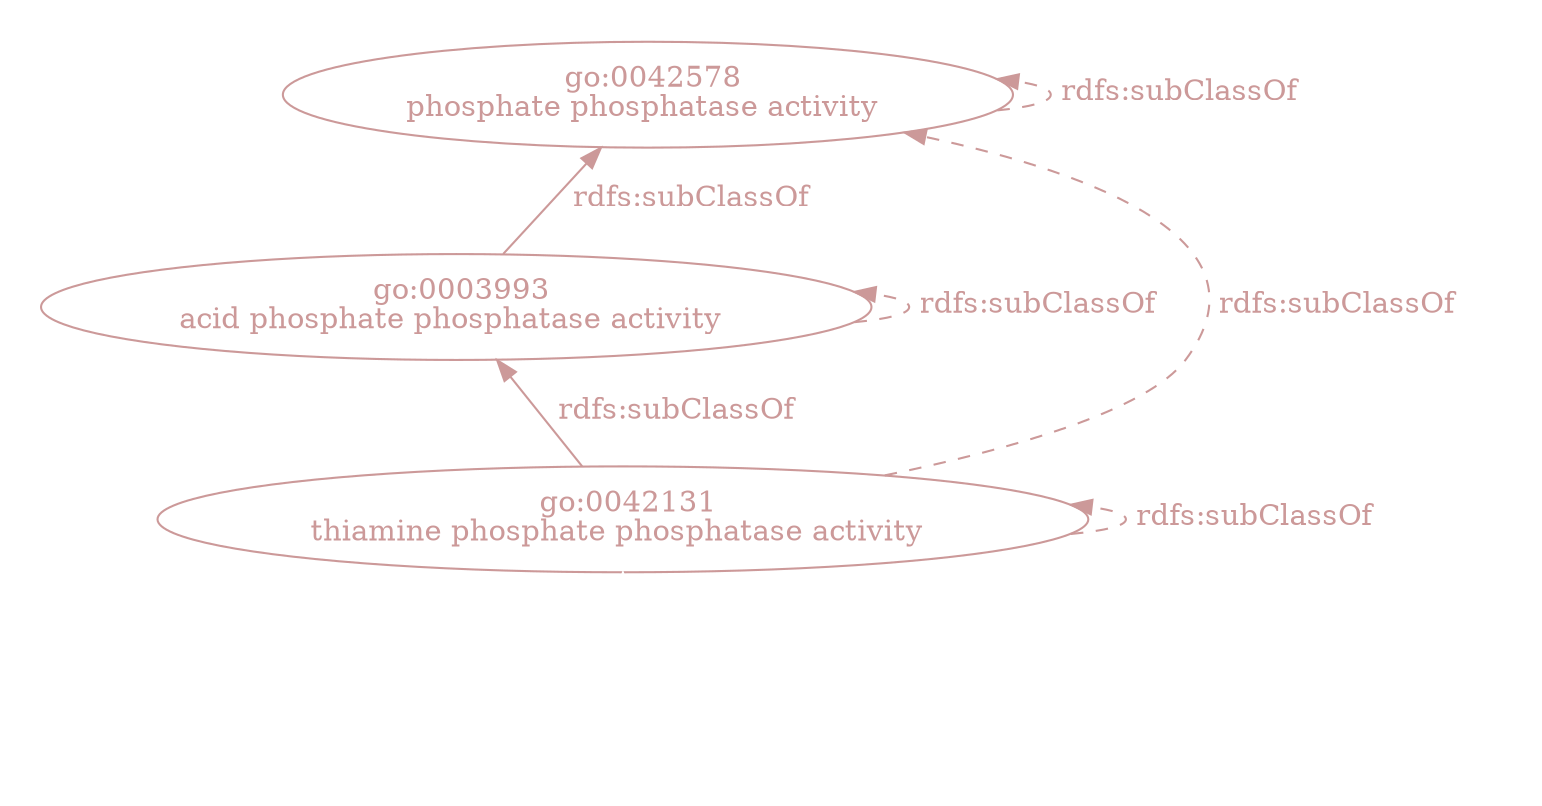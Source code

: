 digraph {
bgcolor="transparent";
rankdir="BT";
node [ color=white, fontcolor=white ] ;
edge [ color=white, fontcolor=white ] ;

    X1XMA5 [ label = < up:X1XMA5 > ]
    X1XMA5 -> 0042131 [ label="up:classifiedWith" ] ;

    subgraph cluster_GO {
        label = "Gene Ontology" ;
        color=white ; fontcolor=white ;

        0042131 [ color="#cc9999", label=< <font color='#cc9999'>go:0042131<br />thiamine phosphate phosphatase activity</font> > ] ;
        0003993 [ color="#cc9999", label=< <font color='#cc9999'>go:0003993<br />acid phosphate phosphatase activity</font> > ] ;
        0042578 [ color="#cc9999", label=< <font color='#cc9999'>go:0042578<br />phosphate phosphatase activity</font> > ] ;

        0042131 -> 0003993 [ color="#cc9999", label=< <font color='#cc9999'>rdfs:subClassOf</font> > ];
        0003993 -> 0042578 [ color="#cc9999", label=< <font color='#cc9999'>rdfs:subClassOf</font> > ];


        0042131 -> 0042578 [ style="dashed", color="#cc9999", label=< <font color='#cc9999'>rdfs:subClassOf</font> > ] ;

        0042131 -> 0042131 [ style="dashed", color="#cc9999", label=< <font color='#cc9999'>rdfs:subClassOf</font> > ] ;
        0003993 -> 0003993 [ style="dashed", color="#cc9999", label=< <font color='#cc9999'>rdfs:subClassOf</font> > ] ;
        0042578 -> 0042578 [ style="dashed", color="#cc9999", label=< <font color='#cc9999'>rdfs:subClassOf</font> > ] ;

    }
}
